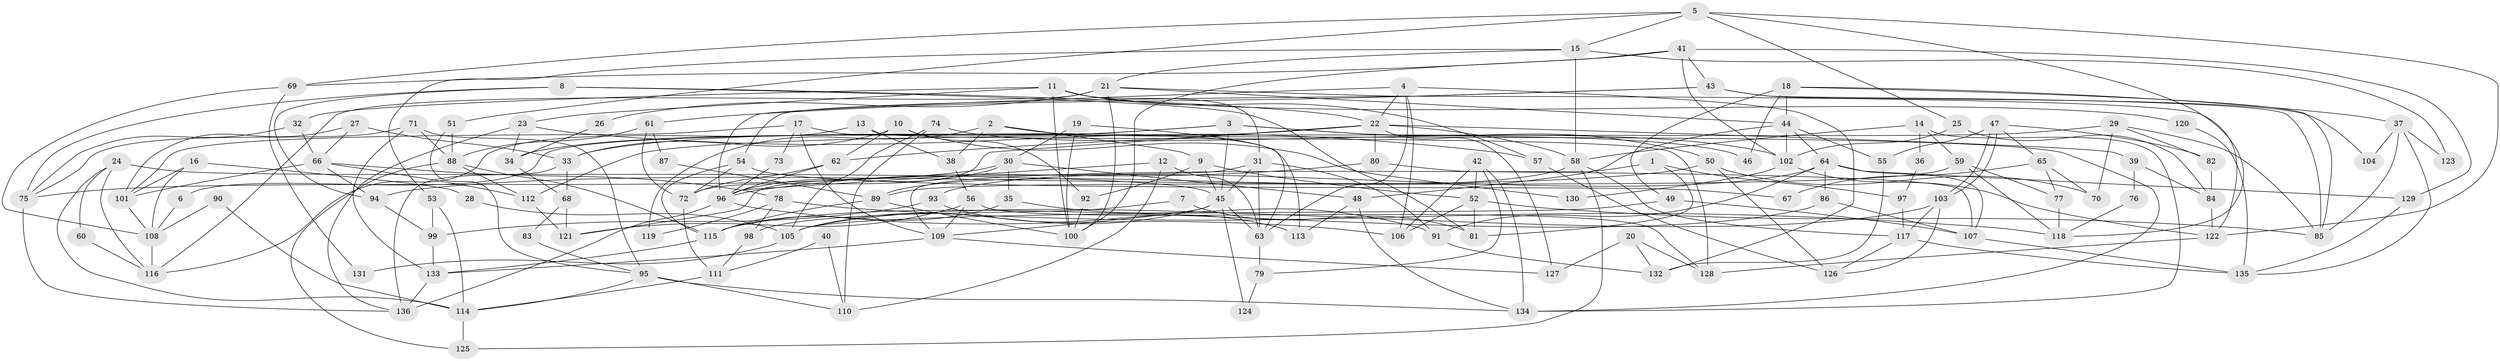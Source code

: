 // Generated by graph-tools (version 1.1) at 2025/02/03/09/25 03:02:15]
// undirected, 136 vertices, 272 edges
graph export_dot {
graph [start="1"]
  node [color=gray90,style=filled];
  1;
  2;
  3;
  4;
  5;
  6;
  7;
  8;
  9;
  10;
  11;
  12;
  13;
  14;
  15;
  16;
  17;
  18;
  19;
  20;
  21;
  22;
  23;
  24;
  25;
  26;
  27;
  28;
  29;
  30;
  31;
  32;
  33;
  34;
  35;
  36;
  37;
  38;
  39;
  40;
  41;
  42;
  43;
  44;
  45;
  46;
  47;
  48;
  49;
  50;
  51;
  52;
  53;
  54;
  55;
  56;
  57;
  58;
  59;
  60;
  61;
  62;
  63;
  64;
  65;
  66;
  67;
  68;
  69;
  70;
  71;
  72;
  73;
  74;
  75;
  76;
  77;
  78;
  79;
  80;
  81;
  82;
  83;
  84;
  85;
  86;
  87;
  88;
  89;
  90;
  91;
  92;
  93;
  94;
  95;
  96;
  97;
  98;
  99;
  100;
  101;
  102;
  103;
  104;
  105;
  106;
  107;
  108;
  109;
  110;
  111;
  112;
  113;
  114;
  115;
  116;
  117;
  118;
  119;
  120;
  121;
  122;
  123;
  124;
  125;
  126;
  127;
  128;
  129;
  130;
  131;
  132;
  133;
  134;
  135;
  136;
  1 -- 109;
  1 -- 81;
  1 -- 97;
  2 -- 38;
  2 -- 9;
  2 -- 119;
  2 -- 134;
  3 -- 34;
  3 -- 45;
  3 -- 6;
  3 -- 46;
  3 -- 50;
  4 -- 22;
  4 -- 106;
  4 -- 63;
  4 -- 96;
  4 -- 132;
  5 -- 25;
  5 -- 122;
  5 -- 15;
  5 -- 51;
  5 -- 69;
  5 -- 118;
  6 -- 108;
  7 -- 81;
  7 -- 98;
  8 -- 75;
  8 -- 94;
  8 -- 22;
  8 -- 81;
  9 -- 92;
  9 -- 45;
  9 -- 52;
  10 -- 62;
  10 -- 33;
  10 -- 92;
  10 -- 130;
  11 -- 100;
  11 -- 23;
  11 -- 31;
  11 -- 32;
  11 -- 57;
  11 -- 120;
  12 -- 63;
  12 -- 96;
  12 -- 110;
  13 -- 128;
  13 -- 116;
  13 -- 38;
  14 -- 134;
  14 -- 58;
  14 -- 36;
  14 -- 59;
  15 -- 58;
  15 -- 21;
  15 -- 53;
  15 -- 123;
  16 -- 108;
  16 -- 101;
  16 -- 28;
  17 -- 109;
  17 -- 113;
  17 -- 73;
  17 -- 101;
  18 -- 44;
  18 -- 85;
  18 -- 37;
  18 -- 46;
  18 -- 49;
  19 -- 30;
  19 -- 100;
  19 -- 63;
  20 -- 127;
  20 -- 128;
  20 -- 132;
  21 -- 44;
  21 -- 26;
  21 -- 100;
  21 -- 116;
  21 -- 122;
  22 -- 62;
  22 -- 33;
  22 -- 39;
  22 -- 58;
  22 -- 72;
  22 -- 80;
  22 -- 127;
  23 -- 136;
  23 -- 57;
  23 -- 34;
  24 -- 45;
  24 -- 114;
  24 -- 60;
  24 -- 116;
  25 -- 102;
  25 -- 84;
  26 -- 34;
  27 -- 101;
  27 -- 33;
  27 -- 66;
  28 -- 105;
  29 -- 70;
  29 -- 85;
  29 -- 82;
  29 -- 112;
  30 -- 96;
  30 -- 75;
  30 -- 35;
  30 -- 48;
  31 -- 63;
  31 -- 45;
  31 -- 91;
  31 -- 121;
  32 -- 66;
  32 -- 75;
  33 -- 136;
  33 -- 68;
  34 -- 68;
  35 -- 91;
  35 -- 115;
  36 -- 97;
  37 -- 85;
  37 -- 104;
  37 -- 123;
  37 -- 135;
  38 -- 56;
  39 -- 84;
  39 -- 76;
  40 -- 110;
  40 -- 111;
  41 -- 69;
  41 -- 129;
  41 -- 43;
  41 -- 100;
  41 -- 102;
  42 -- 134;
  42 -- 52;
  42 -- 79;
  42 -- 106;
  43 -- 54;
  43 -- 61;
  43 -- 85;
  43 -- 104;
  44 -- 102;
  44 -- 64;
  44 -- 48;
  44 -- 55;
  45 -- 63;
  45 -- 105;
  45 -- 109;
  45 -- 124;
  47 -- 55;
  47 -- 103;
  47 -- 103;
  47 -- 65;
  47 -- 82;
  48 -- 113;
  48 -- 134;
  49 -- 107;
  49 -- 105;
  50 -- 126;
  50 -- 70;
  50 -- 94;
  51 -- 95;
  51 -- 88;
  52 -- 106;
  52 -- 81;
  52 -- 85;
  53 -- 99;
  53 -- 114;
  54 -- 72;
  54 -- 115;
  54 -- 67;
  55 -- 132;
  56 -- 109;
  56 -- 121;
  56 -- 128;
  57 -- 126;
  58 -- 117;
  58 -- 89;
  58 -- 125;
  59 -- 89;
  59 -- 77;
  59 -- 118;
  60 -- 116;
  61 -- 88;
  61 -- 72;
  61 -- 87;
  62 -- 72;
  62 -- 96;
  63 -- 79;
  64 -- 91;
  64 -- 107;
  64 -- 86;
  64 -- 93;
  64 -- 129;
  65 -- 77;
  65 -- 67;
  65 -- 70;
  66 -- 112;
  66 -- 78;
  66 -- 94;
  66 -- 101;
  68 -- 121;
  68 -- 83;
  69 -- 108;
  69 -- 131;
  71 -- 88;
  71 -- 95;
  71 -- 75;
  71 -- 133;
  72 -- 111;
  73 -- 96;
  74 -- 105;
  74 -- 110;
  74 -- 102;
  75 -- 136;
  76 -- 118;
  77 -- 118;
  78 -- 118;
  78 -- 98;
  78 -- 119;
  79 -- 124;
  80 -- 96;
  80 -- 107;
  82 -- 84;
  83 -- 95;
  84 -- 122;
  86 -- 115;
  86 -- 107;
  87 -- 89;
  88 -- 115;
  88 -- 112;
  88 -- 125;
  89 -- 100;
  89 -- 115;
  90 -- 114;
  90 -- 108;
  91 -- 132;
  92 -- 100;
  93 -- 99;
  93 -- 113;
  94 -- 99;
  95 -- 114;
  95 -- 134;
  95 -- 110;
  96 -- 136;
  96 -- 106;
  97 -- 117;
  98 -- 111;
  99 -- 133;
  101 -- 108;
  102 -- 122;
  102 -- 130;
  103 -- 105;
  103 -- 117;
  103 -- 126;
  105 -- 131;
  107 -- 135;
  108 -- 116;
  109 -- 133;
  109 -- 127;
  111 -- 114;
  112 -- 121;
  114 -- 125;
  115 -- 133;
  117 -- 135;
  117 -- 126;
  120 -- 135;
  122 -- 128;
  129 -- 135;
  133 -- 136;
}
